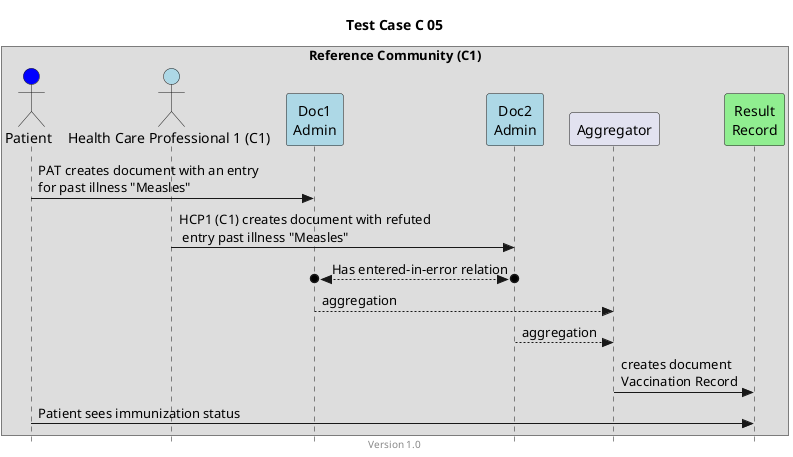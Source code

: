 @startuml
title Test Case C 05
footer Version 1.0
skinparam responseMessageBelowArrow true
skinparam style strictuml
scale max 800 width


box "Reference Community (C1)"
actor "Patient" as PAT #blue
actor "Health Care Professional 1 (C1)" as HCP1_C1 #lightblue
participant "Doc1\nAdmin" as Doc1 #lightblue
participant "Doc2\nAdmin" as Doc2 #lightblue
participant Aggregator as AGG
participant "Result\nRecord" as RES #lightgreen
end box

PAT -> Doc1: PAT creates document with an entry\nfor past illness "Measles"

HCP1_C1 -> Doc2: HCP1 (C1) creates document with refuted\n entry past illness "Measles"

Doc2 o<-->o Doc1: Has entered-in-error relation

Doc1 --> AGG: aggregation
Doc2 --> AGG: aggregation
AGG -> RES: creates document\nVaccination Record 
PAT -> RES: Patient sees immunization status


@enduml
